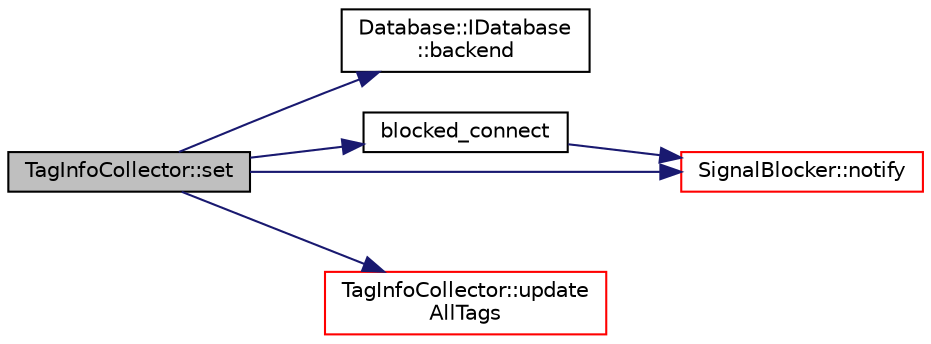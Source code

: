 digraph "TagInfoCollector::set"
{
 // LATEX_PDF_SIZE
  edge [fontname="Helvetica",fontsize="10",labelfontname="Helvetica",labelfontsize="10"];
  node [fontname="Helvetica",fontsize="10",shape=record];
  rankdir="LR";
  Node1 [label="TagInfoCollector::set",height=0.2,width=0.4,color="black", fillcolor="grey75", style="filled", fontcolor="black",tooltip=" "];
  Node1 -> Node2 [color="midnightblue",fontsize="10",style="solid",fontname="Helvetica"];
  Node2 [label="Database::IDatabase\l::backend",height=0.2,width=0.4,color="black", fillcolor="white", style="filled",URL="$struct_database_1_1_i_database.html#a82cb978c80502fa0439ccb9bd68ac0f1",tooltip=" "];
  Node1 -> Node3 [color="midnightblue",fontsize="10",style="solid",fontname="Helvetica"];
  Node3 [label="blocked_connect",height=0.2,width=0.4,color="black", fillcolor="white", style="filled",URL="$signal__postponer_8hpp.html#acb3fc9351d01d01934079479aec56983",tooltip="blocks slot invocation until previous invocation is complete."];
  Node3 -> Node4 [color="midnightblue",fontsize="10",style="solid",fontname="Helvetica"];
  Node4 [label="SignalBlocker::notify",height=0.2,width=0.4,color="red", fillcolor="white", style="filled",URL="$class_signal_blocker.html#a04b4aed681630b681cc37f6726844bf9",tooltip=" "];
  Node1 -> Node4 [color="midnightblue",fontsize="10",style="solid",fontname="Helvetica"];
  Node1 -> Node7 [color="midnightblue",fontsize="10",style="solid",fontname="Helvetica"];
  Node7 [label="TagInfoCollector::update\lAllTags",height=0.2,width=0.4,color="red", fillcolor="white", style="filled",URL="$class_tag_info_collector.html#aa99a183e321edaa603824bd547fafeb1",tooltip=" "];
}
